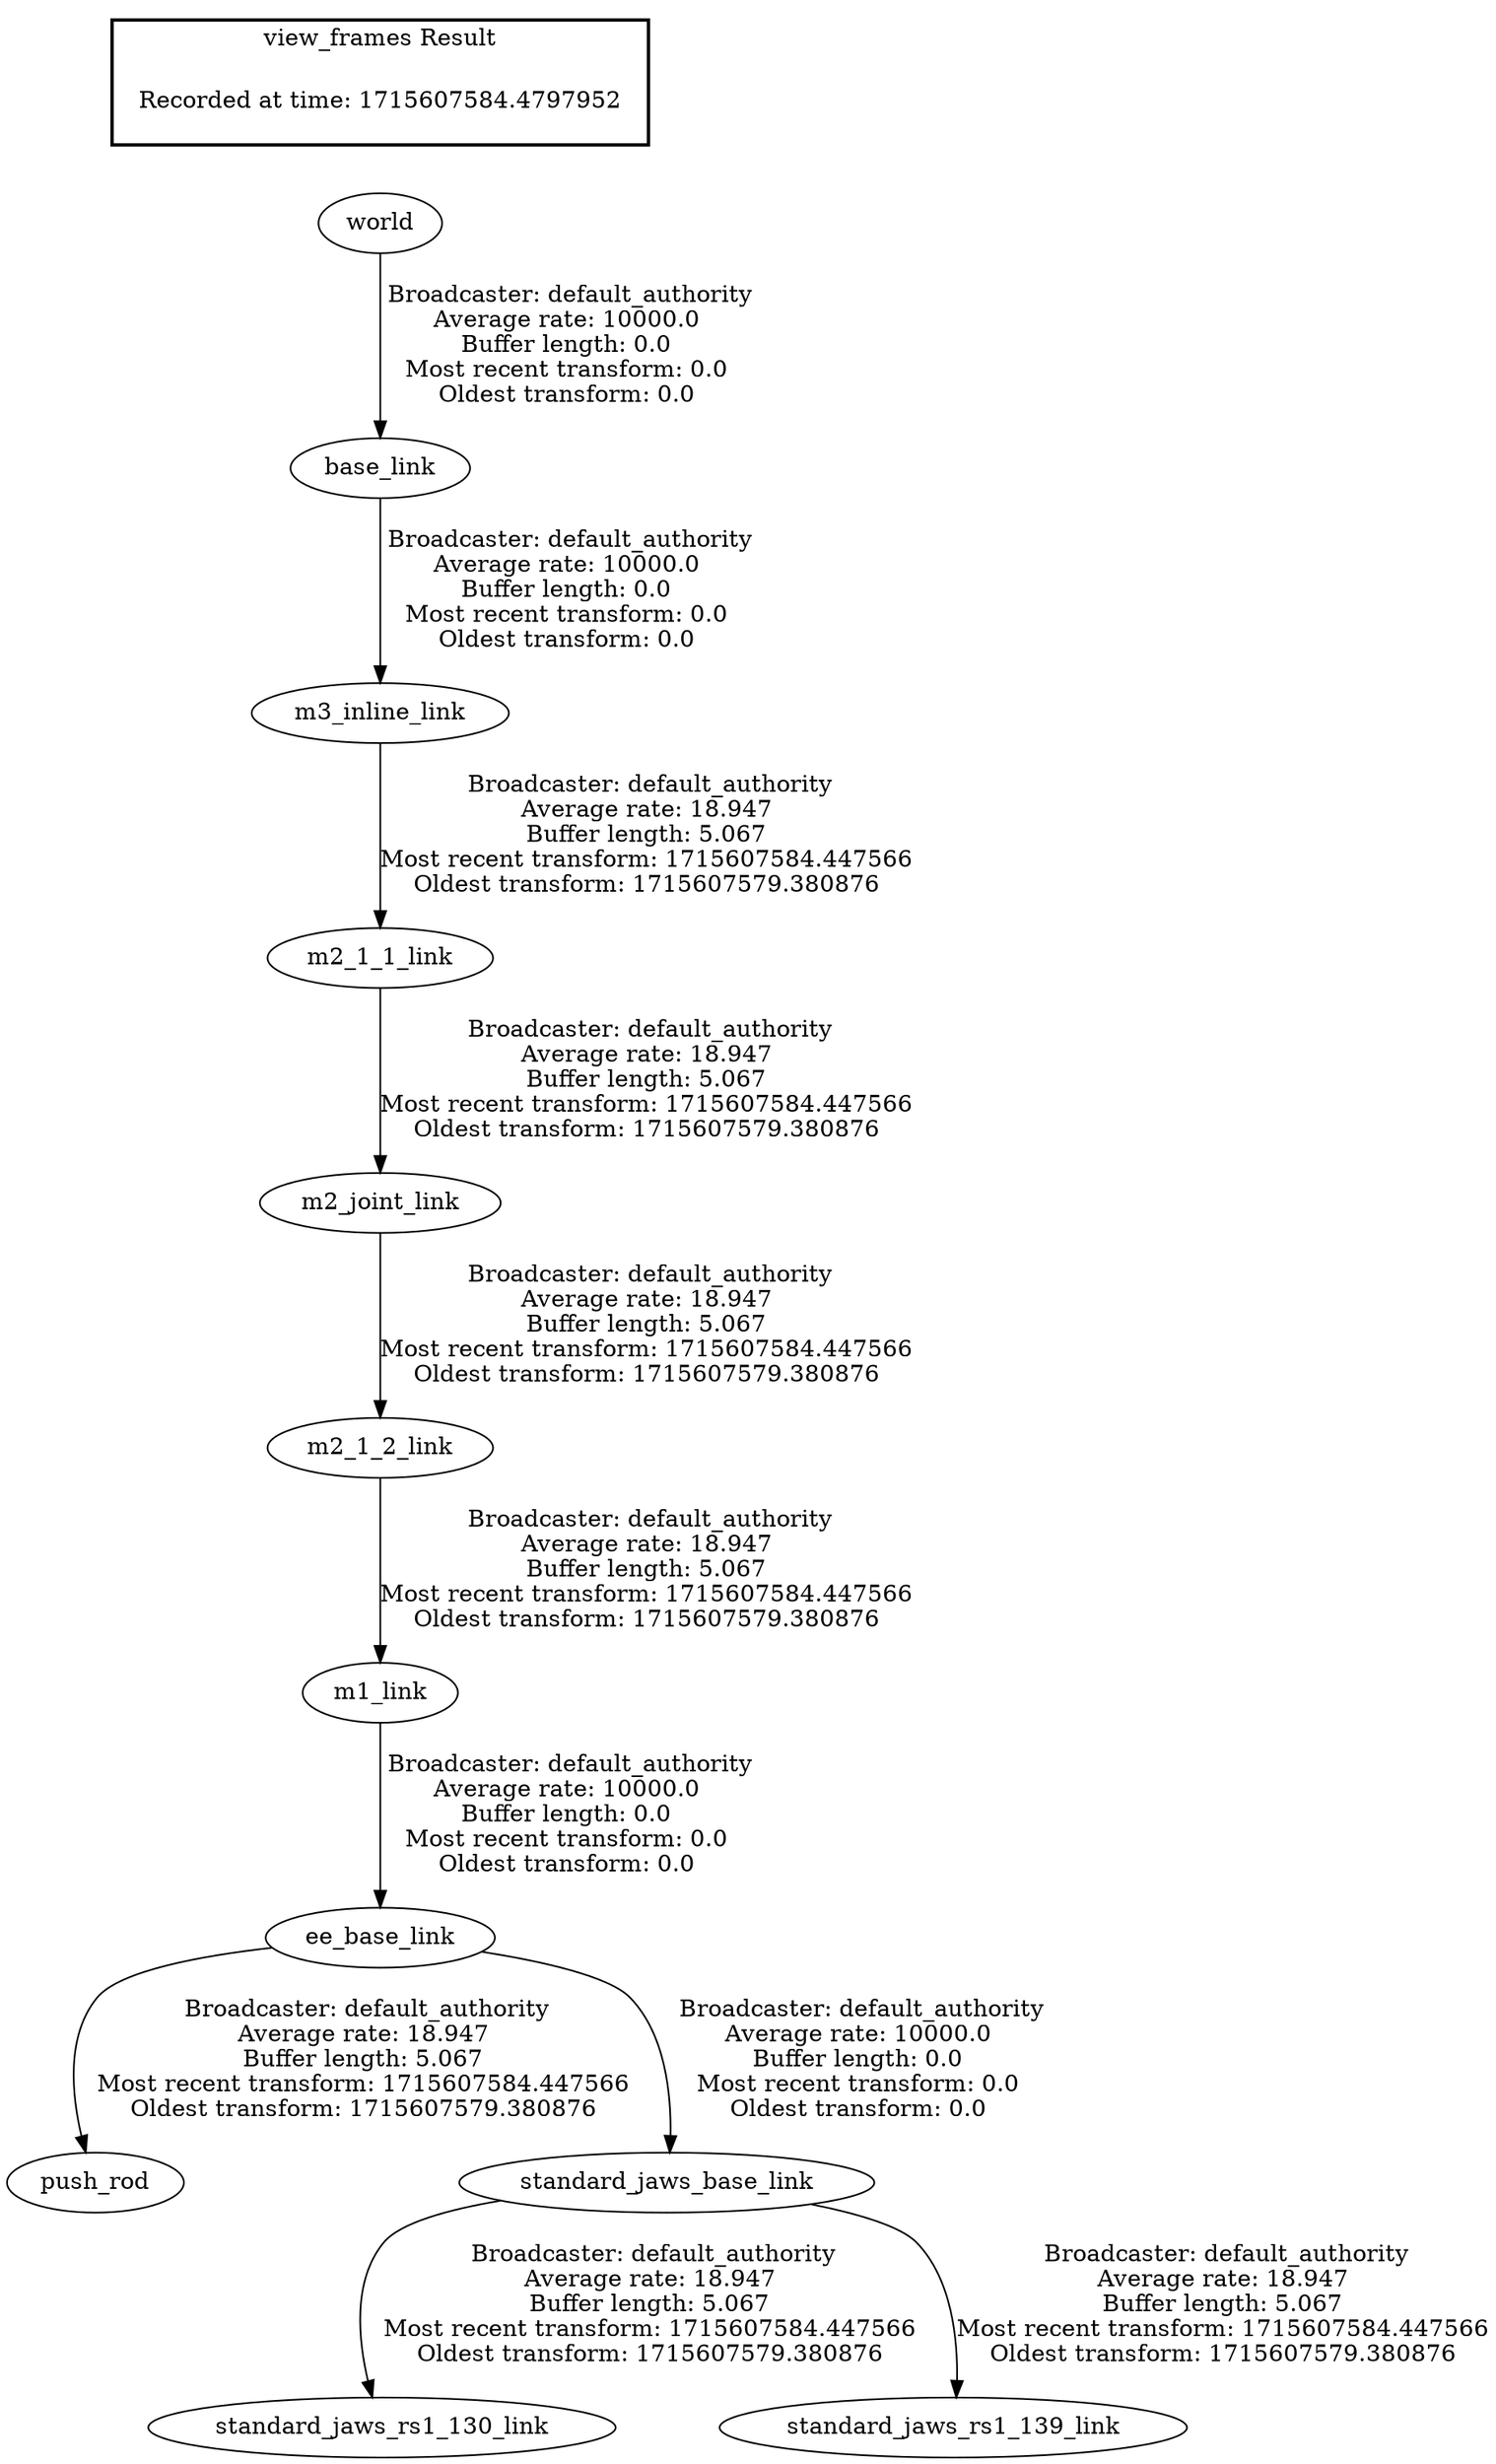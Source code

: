 digraph G {
"ee_base_link" -> "push_rod"[label=" Broadcaster: default_authority\nAverage rate: 18.947\nBuffer length: 5.067\nMost recent transform: 1715607584.447566\nOldest transform: 1715607579.380876\n"];
"m1_link" -> "ee_base_link"[label=" Broadcaster: default_authority\nAverage rate: 10000.0\nBuffer length: 0.0\nMost recent transform: 0.0\nOldest transform: 0.0\n"];
"m2_1_2_link" -> "m1_link"[label=" Broadcaster: default_authority\nAverage rate: 18.947\nBuffer length: 5.067\nMost recent transform: 1715607584.447566\nOldest transform: 1715607579.380876\n"];
"m2_joint_link" -> "m2_1_2_link"[label=" Broadcaster: default_authority\nAverage rate: 18.947\nBuffer length: 5.067\nMost recent transform: 1715607584.447566\nOldest transform: 1715607579.380876\n"];
"m2_1_1_link" -> "m2_joint_link"[label=" Broadcaster: default_authority\nAverage rate: 18.947\nBuffer length: 5.067\nMost recent transform: 1715607584.447566\nOldest transform: 1715607579.380876\n"];
"m3_inline_link" -> "m2_1_1_link"[label=" Broadcaster: default_authority\nAverage rate: 18.947\nBuffer length: 5.067\nMost recent transform: 1715607584.447566\nOldest transform: 1715607579.380876\n"];
"base_link" -> "m3_inline_link"[label=" Broadcaster: default_authority\nAverage rate: 10000.0\nBuffer length: 0.0\nMost recent transform: 0.0\nOldest transform: 0.0\n"];
"standard_jaws_base_link" -> "standard_jaws_rs1_130_link"[label=" Broadcaster: default_authority\nAverage rate: 18.947\nBuffer length: 5.067\nMost recent transform: 1715607584.447566\nOldest transform: 1715607579.380876\n"];
"ee_base_link" -> "standard_jaws_base_link"[label=" Broadcaster: default_authority\nAverage rate: 10000.0\nBuffer length: 0.0\nMost recent transform: 0.0\nOldest transform: 0.0\n"];
"standard_jaws_base_link" -> "standard_jaws_rs1_139_link"[label=" Broadcaster: default_authority\nAverage rate: 18.947\nBuffer length: 5.067\nMost recent transform: 1715607584.447566\nOldest transform: 1715607579.380876\n"];
"world" -> "base_link"[label=" Broadcaster: default_authority\nAverage rate: 10000.0\nBuffer length: 0.0\nMost recent transform: 0.0\nOldest transform: 0.0\n"];
edge [style=invis];
 subgraph cluster_legend { style=bold; color=black; label ="view_frames Result";
"Recorded at time: 1715607584.4797952"[ shape=plaintext ] ;
}->"world";
}